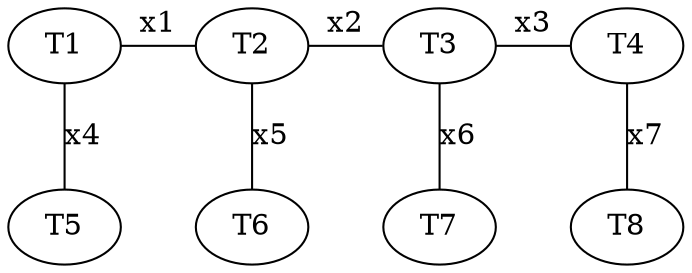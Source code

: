 graph {
    1 [label=T1];
    2 [label=T2];
    3 [label=T3];
    4 [label=T4];
    5 [label=T5];
    6 [label=T6];
    7 [label=T7];
    8 [label=T8];

    1 -- 2 [label=x1];
    2 -- 3 [label=x2];
    3 -- 4 [label=x3];
    1 -- 5 [label=x4];
    2 -- 6 [label=x5];
    3 -- 7 [label=x6];
    4 -- 8 [label=x7];

    {rank=same; 1; 2; 3; 4}
    {rank=same; 5; 6; 7; 8}
}